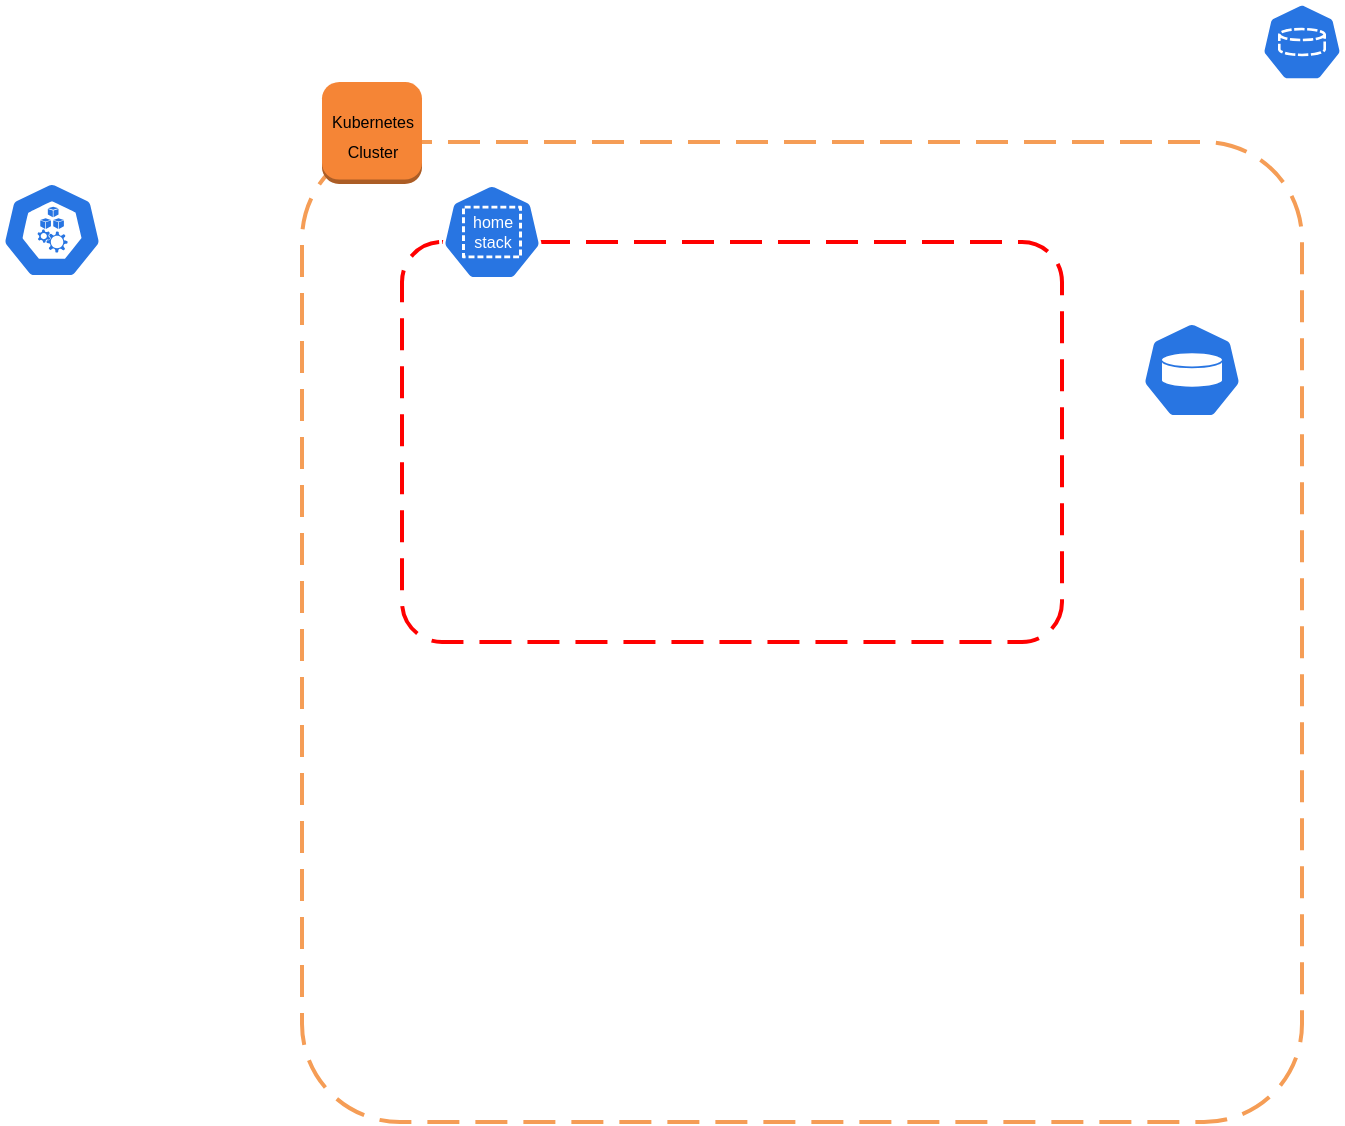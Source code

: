 <mxfile version="17.4.6" type="github">
  <diagram id="4tHRqjT4SER2oBwaS5Ux" name="Page-1">
    <mxGraphModel dx="894" dy="585" grid="1" gridSize="10" guides="1" tooltips="1" connect="1" arrows="1" fold="1" page="1" pageScale="1" pageWidth="827" pageHeight="1169" math="0" shadow="0">
      <root>
        <mxCell id="0" />
        <mxCell id="1" parent="0" />
        <mxCell id="W5IorMKZYv1s7FYucmOT-13" value="" style="rounded=1;arcSize=10;dashed=1;strokeColor=#F59D56;fillColor=none;gradientColor=none;dashPattern=8 4;strokeWidth=2;fontSize=8;" vertex="1" parent="1">
          <mxGeometry x="190" y="270" width="500" height="490" as="geometry" />
        </mxCell>
        <mxCell id="W5IorMKZYv1s7FYucmOT-12" value="&lt;font style=&quot;font-size: 8px&quot;&gt;Kubernetes&lt;br&gt;Cluster&lt;br&gt;&lt;/font&gt;" style="dashed=0;html=1;shape=mxgraph.aws3.instance;fillColor=#F58536;gradientColor=none;dashed=0;" vertex="1" parent="1">
          <mxGeometry x="200" y="240" width="50" height="51" as="geometry" />
        </mxCell>
        <mxCell id="W5IorMKZYv1s7FYucmOT-14" value="" style="rounded=1;arcSize=10;dashed=1;strokeColor=#ff0000;fillColor=none;gradientColor=none;dashPattern=8 4;strokeWidth=2;fontSize=8;" vertex="1" parent="1">
          <mxGeometry x="240" y="320" width="330" height="200" as="geometry" />
        </mxCell>
        <mxCell id="W5IorMKZYv1s7FYucmOT-15" value="" style="sketch=0;html=1;dashed=0;whitespace=wrap;fillColor=#2875E2;strokeColor=#ffffff;points=[[0.005,0.63,0],[0.1,0.2,0],[0.9,0.2,0],[0.5,0,0],[0.995,0.63,0],[0.72,0.99,0],[0.5,1,0],[0.28,0.99,0]];shape=mxgraph.kubernetes.icon;prIcon=node;fontSize=8;" vertex="1" parent="1">
          <mxGeometry x="40" y="290" width="50" height="48" as="geometry" />
        </mxCell>
        <mxCell id="W5IorMKZYv1s7FYucmOT-16" value="&lt;font color=&quot;#ffffff&quot; style=&quot;font-size: 8px&quot;&gt;home&lt;br&gt;stack&lt;/font&gt;" style="sketch=0;html=1;dashed=0;whitespace=wrap;fillColor=#2875E2;strokeColor=#ffffff;points=[[0.005,0.63,0],[0.1,0.2,0],[0.9,0.2,0],[0.5,0,0],[0.995,0.63,0],[0.72,0.99,0],[0.5,1,0],[0.28,0.99,0]];shape=mxgraph.kubernetes.icon;prIcon=ns;fontSize=8;" vertex="1" parent="1">
          <mxGeometry x="260" y="291" width="50" height="48" as="geometry" />
        </mxCell>
        <mxCell id="W5IorMKZYv1s7FYucmOT-17" value="" style="sketch=0;html=1;dashed=0;whitespace=wrap;fillColor=#2875E2;strokeColor=#ffffff;points=[[0.005,0.63,0],[0.1,0.2,0],[0.9,0.2,0],[0.5,0,0],[0.995,0.63,0],[0.72,0.99,0],[0.5,1,0],[0.28,0.99,0]];shape=mxgraph.kubernetes.icon;prIcon=pv;fontSize=8;fontColor=#FFFFFF;" vertex="1" parent="1">
          <mxGeometry x="610" y="360" width="50" height="48" as="geometry" />
        </mxCell>
        <mxCell id="W5IorMKZYv1s7FYucmOT-18" value="" style="sketch=0;html=1;dashed=0;whitespace=wrap;fillColor=#2875E2;strokeColor=#ffffff;points=[[0.005,0.63,0],[0.1,0.2,0],[0.9,0.2,0],[0.5,0,0],[0.995,0.63,0],[0.72,0.99,0],[0.5,1,0],[0.28,0.99,0]];shape=mxgraph.kubernetes.icon;prIcon=pvc;fontSize=8;fontColor=#FFFFFF;" vertex="1" parent="1">
          <mxGeometry x="670" y="200" width="40" height="40" as="geometry" />
        </mxCell>
      </root>
    </mxGraphModel>
  </diagram>
</mxfile>
